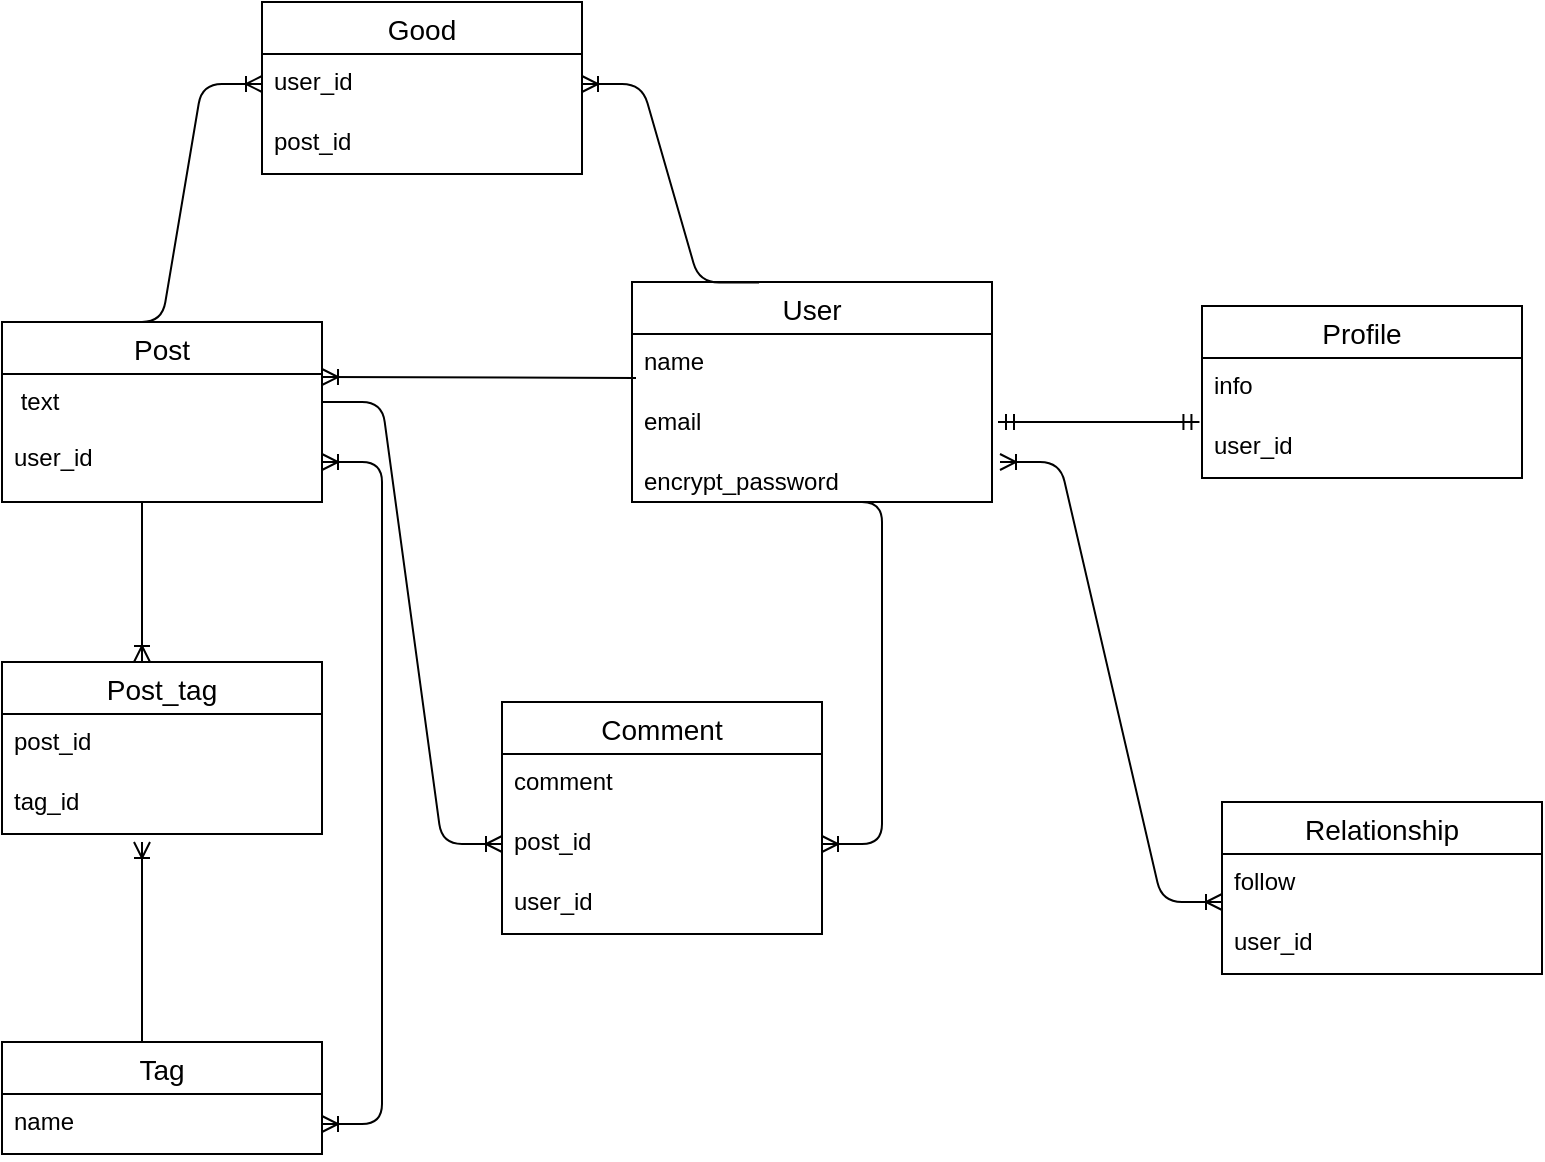 <mxfile version="13.10.0" type="embed">
    <diagram id="39VdP-wVl5BNY5b3z1lJ" name="ページ1">
        <mxGraphModel dx="898" dy="680" grid="1" gridSize="10" guides="1" tooltips="1" connect="1" arrows="1" fold="1" page="1" pageScale="1" pageWidth="850" pageHeight="1100" math="0" shadow="0">
            <root>
                <mxCell id="0"/>
                <mxCell id="1" parent="0"/>
                <mxCell id="I5kWFnsCC2vPv9bp62i2-13" value="User" style="swimlane;fontStyle=0;childLayout=stackLayout;horizontal=1;startSize=26;horizontalStack=0;resizeParent=1;resizeParentMax=0;resizeLast=0;collapsible=1;marginBottom=0;align=center;fontSize=14;" parent="1" vertex="1">
                    <mxGeometry x="345" y="170" width="180" height="110" as="geometry">
                        <mxRectangle x="410" y="80" width="50" height="26" as="alternateBounds"/>
                    </mxGeometry>
                </mxCell>
                <mxCell id="I5kWFnsCC2vPv9bp62i2-14" value="name&#10;" style="text;strokeColor=none;fillColor=none;spacingLeft=4;spacingRight=4;overflow=hidden;rotatable=0;points=[[0,0.5],[1,0.5]];portConstraint=eastwest;fontSize=12;" parent="I5kWFnsCC2vPv9bp62i2-13" vertex="1">
                    <mxGeometry y="26" width="180" height="30" as="geometry"/>
                </mxCell>
                <mxCell id="I5kWFnsCC2vPv9bp62i2-15" value="email" style="text;strokeColor=none;fillColor=none;spacingLeft=4;spacingRight=4;overflow=hidden;rotatable=0;points=[[0,0.5],[1,0.5]];portConstraint=eastwest;fontSize=12;" parent="I5kWFnsCC2vPv9bp62i2-13" vertex="1">
                    <mxGeometry y="56" width="180" height="30" as="geometry"/>
                </mxCell>
                <mxCell id="I5kWFnsCC2vPv9bp62i2-70" value="" style="edgeStyle=entityRelationEdgeStyle;fontSize=12;html=1;endArrow=ERoneToMany;entryX=1;entryY=0.5;entryDx=0;entryDy=0;" parent="I5kWFnsCC2vPv9bp62i2-13" target="I5kWFnsCC2vPv9bp62i2-25" edge="1">
                    <mxGeometry width="100" height="100" relative="1" as="geometry">
                        <mxPoint x="95" y="110" as="sourcePoint"/>
                        <mxPoint x="195" y="10" as="targetPoint"/>
                    </mxGeometry>
                </mxCell>
                <mxCell id="I5kWFnsCC2vPv9bp62i2-18" value="encrypt_password" style="text;strokeColor=none;fillColor=none;spacingLeft=4;spacingRight=4;overflow=hidden;rotatable=0;points=[[0,0.5],[1,0.5]];portConstraint=eastwest;fontSize=12;" parent="I5kWFnsCC2vPv9bp62i2-13" vertex="1">
                    <mxGeometry y="86" width="180" height="24" as="geometry"/>
                </mxCell>
                <mxCell id="I5kWFnsCC2vPv9bp62i2-19" value="Post" style="swimlane;fontStyle=0;childLayout=stackLayout;horizontal=1;startSize=26;horizontalStack=0;resizeParent=1;resizeParentMax=0;resizeLast=0;collapsible=1;marginBottom=0;align=center;fontSize=14;" parent="1" vertex="1">
                    <mxGeometry x="30" y="190" width="160" height="90" as="geometry"/>
                </mxCell>
                <mxCell id="I5kWFnsCC2vPv9bp62i2-66" value="" style="edgeStyle=entityRelationEdgeStyle;fontSize=12;html=1;endArrow=ERoneToMany;entryX=0;entryY=0.5;entryDx=0;entryDy=0;" parent="I5kWFnsCC2vPv9bp62i2-19" target="I5kWFnsCC2vPv9bp62i2-32" edge="1">
                    <mxGeometry width="100" height="100" relative="1" as="geometry">
                        <mxPoint x="50" as="sourcePoint"/>
                        <mxPoint x="150" y="-100" as="targetPoint"/>
                    </mxGeometry>
                </mxCell>
                <mxCell id="I5kWFnsCC2vPv9bp62i2-20" value=" text&#10;&#10;user_id" style="text;strokeColor=none;fillColor=none;spacingLeft=4;spacingRight=4;overflow=hidden;rotatable=0;points=[[0,0.5],[1,0.5]];portConstraint=eastwest;fontSize=12;" parent="I5kWFnsCC2vPv9bp62i2-19" vertex="1">
                    <mxGeometry y="26" width="160" height="64" as="geometry"/>
                </mxCell>
                <mxCell id="I5kWFnsCC2vPv9bp62i2-23" value="Comment" style="swimlane;fontStyle=0;childLayout=stackLayout;horizontal=1;startSize=26;horizontalStack=0;resizeParent=1;resizeParentMax=0;resizeLast=0;collapsible=1;marginBottom=0;align=center;fontSize=14;" parent="1" vertex="1">
                    <mxGeometry x="280" y="380" width="160" height="116" as="geometry"/>
                </mxCell>
                <mxCell id="I5kWFnsCC2vPv9bp62i2-24" value="comment" style="text;strokeColor=none;fillColor=none;spacingLeft=4;spacingRight=4;overflow=hidden;rotatable=0;points=[[0,0.5],[1,0.5]];portConstraint=eastwest;fontSize=12;" parent="I5kWFnsCC2vPv9bp62i2-23" vertex="1">
                    <mxGeometry y="26" width="160" height="30" as="geometry"/>
                </mxCell>
                <mxCell id="I5kWFnsCC2vPv9bp62i2-25" value="post_id" style="text;strokeColor=none;fillColor=none;spacingLeft=4;spacingRight=4;overflow=hidden;rotatable=0;points=[[0,0.5],[1,0.5]];portConstraint=eastwest;fontSize=12;" parent="I5kWFnsCC2vPv9bp62i2-23" vertex="1">
                    <mxGeometry y="56" width="160" height="30" as="geometry"/>
                </mxCell>
                <mxCell id="I5kWFnsCC2vPv9bp62i2-26" value="user_id" style="text;strokeColor=none;fillColor=none;spacingLeft=4;spacingRight=4;overflow=hidden;rotatable=0;points=[[0,0.5],[1,0.5]];portConstraint=eastwest;fontSize=12;" parent="I5kWFnsCC2vPv9bp62i2-23" vertex="1">
                    <mxGeometry y="86" width="160" height="30" as="geometry"/>
                </mxCell>
                <mxCell id="I5kWFnsCC2vPv9bp62i2-27" value="Profile" style="swimlane;fontStyle=0;childLayout=stackLayout;horizontal=1;startSize=26;horizontalStack=0;resizeParent=1;resizeParentMax=0;resizeLast=0;collapsible=1;marginBottom=0;align=center;fontSize=14;" parent="1" vertex="1">
                    <mxGeometry x="630" y="182" width="160" height="86" as="geometry"/>
                </mxCell>
                <mxCell id="I5kWFnsCC2vPv9bp62i2-28" value="info" style="text;strokeColor=none;fillColor=none;spacingLeft=4;spacingRight=4;overflow=hidden;rotatable=0;points=[[0,0.5],[1,0.5]];portConstraint=eastwest;fontSize=12;" parent="I5kWFnsCC2vPv9bp62i2-27" vertex="1">
                    <mxGeometry y="26" width="160" height="30" as="geometry"/>
                </mxCell>
                <mxCell id="I5kWFnsCC2vPv9bp62i2-29" value="user_id" style="text;strokeColor=none;fillColor=none;spacingLeft=4;spacingRight=4;overflow=hidden;rotatable=0;points=[[0,0.5],[1,0.5]];portConstraint=eastwest;fontSize=12;" parent="I5kWFnsCC2vPv9bp62i2-27" vertex="1">
                    <mxGeometry y="56" width="160" height="30" as="geometry"/>
                </mxCell>
                <mxCell id="I5kWFnsCC2vPv9bp62i2-31" value="Good" style="swimlane;fontStyle=0;childLayout=stackLayout;horizontal=1;startSize=26;horizontalStack=0;resizeParent=1;resizeParentMax=0;resizeLast=0;collapsible=1;marginBottom=0;align=center;fontSize=14;" parent="1" vertex="1">
                    <mxGeometry x="160" y="30" width="160" height="86" as="geometry"/>
                </mxCell>
                <mxCell id="I5kWFnsCC2vPv9bp62i2-32" value="user_id" style="text;strokeColor=none;fillColor=none;spacingLeft=4;spacingRight=4;overflow=hidden;rotatable=0;points=[[0,0.5],[1,0.5]];portConstraint=eastwest;fontSize=12;" parent="I5kWFnsCC2vPv9bp62i2-31" vertex="1">
                    <mxGeometry y="26" width="160" height="30" as="geometry"/>
                </mxCell>
                <mxCell id="I5kWFnsCC2vPv9bp62i2-33" value="post_id" style="text;strokeColor=none;fillColor=none;spacingLeft=4;spacingRight=4;overflow=hidden;rotatable=0;points=[[0,0.5],[1,0.5]];portConstraint=eastwest;fontSize=12;" parent="I5kWFnsCC2vPv9bp62i2-31" vertex="1">
                    <mxGeometry y="56" width="160" height="30" as="geometry"/>
                </mxCell>
                <mxCell id="I5kWFnsCC2vPv9bp62i2-35" value="Post_tag" style="swimlane;fontStyle=0;childLayout=stackLayout;horizontal=1;startSize=26;horizontalStack=0;resizeParent=1;resizeParentMax=0;resizeLast=0;collapsible=1;marginBottom=0;align=center;fontSize=14;" parent="1" vertex="1">
                    <mxGeometry x="30" y="360" width="160" height="86" as="geometry"/>
                </mxCell>
                <mxCell id="I5kWFnsCC2vPv9bp62i2-37" value="post_id" style="text;strokeColor=none;fillColor=none;spacingLeft=4;spacingRight=4;overflow=hidden;rotatable=0;points=[[0,0.5],[1,0.5]];portConstraint=eastwest;fontSize=12;" parent="I5kWFnsCC2vPv9bp62i2-35" vertex="1">
                    <mxGeometry y="26" width="160" height="30" as="geometry"/>
                </mxCell>
                <mxCell id="I5kWFnsCC2vPv9bp62i2-38" value="tag_id" style="text;strokeColor=none;fillColor=none;spacingLeft=4;spacingRight=4;overflow=hidden;rotatable=0;points=[[0,0.5],[1,0.5]];portConstraint=eastwest;fontSize=12;" parent="I5kWFnsCC2vPv9bp62i2-35" vertex="1">
                    <mxGeometry y="56" width="160" height="30" as="geometry"/>
                </mxCell>
                <mxCell id="I5kWFnsCC2vPv9bp62i2-65" value="" style="fontSize=12;html=1;endArrow=ERoneToMany;" parent="I5kWFnsCC2vPv9bp62i2-35" edge="1">
                    <mxGeometry width="100" height="100" relative="1" as="geometry">
                        <mxPoint x="70" y="190" as="sourcePoint"/>
                        <mxPoint x="70" y="90" as="targetPoint"/>
                    </mxGeometry>
                </mxCell>
                <mxCell id="I5kWFnsCC2vPv9bp62i2-52" value="Tag" style="swimlane;fontStyle=0;childLayout=stackLayout;horizontal=1;startSize=26;horizontalStack=0;resizeParent=1;resizeParentMax=0;resizeLast=0;collapsible=1;marginBottom=0;align=center;fontSize=14;" parent="1" vertex="1">
                    <mxGeometry x="30" y="550" width="160" height="56" as="geometry"/>
                </mxCell>
                <mxCell id="I5kWFnsCC2vPv9bp62i2-53" value="name" style="text;strokeColor=none;fillColor=none;spacingLeft=4;spacingRight=4;overflow=hidden;rotatable=0;points=[[0,0.5],[1,0.5]];portConstraint=eastwest;fontSize=12;" parent="I5kWFnsCC2vPv9bp62i2-52" vertex="1">
                    <mxGeometry y="26" width="160" height="30" as="geometry"/>
                </mxCell>
                <mxCell id="I5kWFnsCC2vPv9bp62i2-56" value="Relationship" style="swimlane;fontStyle=0;childLayout=stackLayout;horizontal=1;startSize=26;horizontalStack=0;resizeParent=1;resizeParentMax=0;resizeLast=0;collapsible=1;marginBottom=0;align=center;fontSize=14;" parent="1" vertex="1">
                    <mxGeometry x="640" y="430" width="160" height="86" as="geometry"/>
                </mxCell>
                <mxCell id="I5kWFnsCC2vPv9bp62i2-57" value="follow" style="text;strokeColor=none;fillColor=none;spacingLeft=4;spacingRight=4;overflow=hidden;rotatable=0;points=[[0,0.5],[1,0.5]];portConstraint=eastwest;fontSize=12;" parent="I5kWFnsCC2vPv9bp62i2-56" vertex="1">
                    <mxGeometry y="26" width="160" height="30" as="geometry"/>
                </mxCell>
                <mxCell id="I5kWFnsCC2vPv9bp62i2-59" value="user_id" style="text;strokeColor=none;fillColor=none;spacingLeft=4;spacingRight=4;overflow=hidden;rotatable=0;points=[[0,0.5],[1,0.5]];portConstraint=eastwest;fontSize=12;" parent="I5kWFnsCC2vPv9bp62i2-56" vertex="1">
                    <mxGeometry y="56" width="160" height="30" as="geometry"/>
                </mxCell>
                <mxCell id="I5kWFnsCC2vPv9bp62i2-60" value="" style="edgeStyle=entityRelationEdgeStyle;fontSize=12;html=1;endArrow=ERmandOne;startArrow=ERmandOne;entryX=-0.008;entryY=0.067;entryDx=0;entryDy=0;entryPerimeter=0;" parent="1" target="I5kWFnsCC2vPv9bp62i2-29" edge="1">
                    <mxGeometry width="100" height="100" relative="1" as="geometry">
                        <mxPoint x="528" y="240" as="sourcePoint"/>
                        <mxPoint x="630" y="230" as="targetPoint"/>
                    </mxGeometry>
                </mxCell>
                <mxCell id="I5kWFnsCC2vPv9bp62i2-67" value="" style="edgeStyle=entityRelationEdgeStyle;fontSize=12;html=1;endArrow=ERoneToMany;entryX=1;entryY=0.5;entryDx=0;entryDy=0;exitX=0.353;exitY=0.002;exitDx=0;exitDy=0;exitPerimeter=0;" parent="1" source="I5kWFnsCC2vPv9bp62i2-13" target="I5kWFnsCC2vPv9bp62i2-32" edge="1">
                    <mxGeometry width="100" height="100" relative="1" as="geometry">
                        <mxPoint x="410" y="180" as="sourcePoint"/>
                        <mxPoint x="530" y="70" as="targetPoint"/>
                    </mxGeometry>
                </mxCell>
                <mxCell id="I5kWFnsCC2vPv9bp62i2-69" value="" style="fontSize=12;html=1;endArrow=ERoneToMany;" parent="1" edge="1">
                    <mxGeometry width="100" height="100" relative="1" as="geometry">
                        <mxPoint x="100" y="280" as="sourcePoint"/>
                        <mxPoint x="100" y="360" as="targetPoint"/>
                    </mxGeometry>
                </mxCell>
                <mxCell id="I5kWFnsCC2vPv9bp62i2-71" value="" style="edgeStyle=entityRelationEdgeStyle;fontSize=12;html=1;endArrow=ERoneToMany;entryX=0;entryY=0.5;entryDx=0;entryDy=0;" parent="1" target="I5kWFnsCC2vPv9bp62i2-25" edge="1">
                    <mxGeometry width="100" height="100" relative="1" as="geometry">
                        <mxPoint x="190" y="230" as="sourcePoint"/>
                        <mxPoint x="290" y="130" as="targetPoint"/>
                    </mxGeometry>
                </mxCell>
                <mxCell id="2" value="" style="fontSize=12;html=1;endArrow=ERoneToMany;" parent="1" edge="1">
                    <mxGeometry width="100" height="100" relative="1" as="geometry">
                        <mxPoint x="347" y="218" as="sourcePoint"/>
                        <mxPoint x="190" y="217.5" as="targetPoint"/>
                    </mxGeometry>
                </mxCell>
                <mxCell id="3" value="" style="edgeStyle=elbowEdgeStyle;fontSize=12;html=1;endArrow=ERoneToMany;startArrow=ERoneToMany;exitX=1;exitY=0.5;exitDx=0;exitDy=0;" edge="1" parent="1" source="I5kWFnsCC2vPv9bp62i2-53">
                    <mxGeometry width="100" height="100" relative="1" as="geometry">
                        <mxPoint x="90" y="360" as="sourcePoint"/>
                        <mxPoint x="190" y="260" as="targetPoint"/>
                        <Array as="points">
                            <mxPoint x="220" y="280"/>
                            <mxPoint x="250" y="420"/>
                        </Array>
                    </mxGeometry>
                </mxCell>
                <mxCell id="4" value="" style="edgeStyle=entityRelationEdgeStyle;fontSize=12;html=1;endArrow=ERoneToMany;startArrow=ERoneToMany;" edge="1" parent="1">
                    <mxGeometry width="100" height="100" relative="1" as="geometry">
                        <mxPoint x="529" y="260" as="sourcePoint"/>
                        <mxPoint x="640" y="480" as="targetPoint"/>
                    </mxGeometry>
                </mxCell>
            </root>
        </mxGraphModel>
    </diagram>
</mxfile>